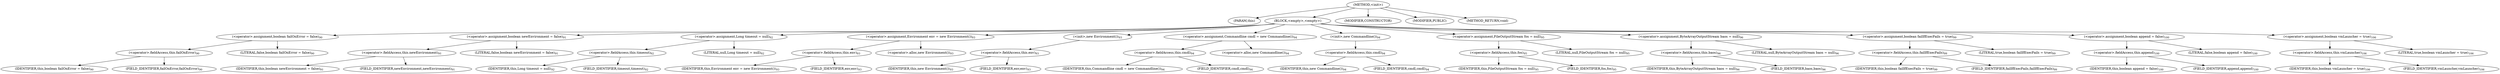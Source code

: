 digraph "&lt;init&gt;" {  
"936" [label = <(METHOD,&lt;init&gt;)> ]
"937" [label = <(PARAM,this)> ]
"938" [label = <(BLOCK,&lt;empty&gt;,&lt;empty&gt;)> ]
"939" [label = <(&lt;operator&gt;.assignment,boolean failOnError = false)<SUB>90</SUB>> ]
"940" [label = <(&lt;operator&gt;.fieldAccess,this.failOnError)<SUB>90</SUB>> ]
"941" [label = <(IDENTIFIER,this,boolean failOnError = false)<SUB>90</SUB>> ]
"942" [label = <(FIELD_IDENTIFIER,failOnError,failOnError)<SUB>90</SUB>> ]
"943" [label = <(LITERAL,false,boolean failOnError = false)<SUB>90</SUB>> ]
"944" [label = <(&lt;operator&gt;.assignment,boolean newEnvironment = false)<SUB>91</SUB>> ]
"945" [label = <(&lt;operator&gt;.fieldAccess,this.newEnvironment)<SUB>91</SUB>> ]
"946" [label = <(IDENTIFIER,this,boolean newEnvironment = false)<SUB>91</SUB>> ]
"947" [label = <(FIELD_IDENTIFIER,newEnvironment,newEnvironment)<SUB>91</SUB>> ]
"948" [label = <(LITERAL,false,boolean newEnvironment = false)<SUB>91</SUB>> ]
"949" [label = <(&lt;operator&gt;.assignment,Long timeout = null)<SUB>92</SUB>> ]
"950" [label = <(&lt;operator&gt;.fieldAccess,this.timeout)<SUB>92</SUB>> ]
"951" [label = <(IDENTIFIER,this,Long timeout = null)<SUB>92</SUB>> ]
"952" [label = <(FIELD_IDENTIFIER,timeout,timeout)<SUB>92</SUB>> ]
"953" [label = <(LITERAL,null,Long timeout = null)<SUB>92</SUB>> ]
"954" [label = <(&lt;operator&gt;.assignment,Environment env = new Environment())<SUB>93</SUB>> ]
"955" [label = <(&lt;operator&gt;.fieldAccess,this.env)<SUB>93</SUB>> ]
"956" [label = <(IDENTIFIER,this,Environment env = new Environment())<SUB>93</SUB>> ]
"957" [label = <(FIELD_IDENTIFIER,env,env)<SUB>93</SUB>> ]
"958" [label = <(&lt;operator&gt;.alloc,new Environment())<SUB>93</SUB>> ]
"959" [label = <(&lt;init&gt;,new Environment())<SUB>93</SUB>> ]
"960" [label = <(&lt;operator&gt;.fieldAccess,this.env)<SUB>93</SUB>> ]
"961" [label = <(IDENTIFIER,this,new Environment())<SUB>93</SUB>> ]
"962" [label = <(FIELD_IDENTIFIER,env,env)<SUB>93</SUB>> ]
"963" [label = <(&lt;operator&gt;.assignment,Commandline cmdl = new Commandline())<SUB>94</SUB>> ]
"964" [label = <(&lt;operator&gt;.fieldAccess,this.cmdl)<SUB>94</SUB>> ]
"965" [label = <(IDENTIFIER,this,Commandline cmdl = new Commandline())<SUB>94</SUB>> ]
"966" [label = <(FIELD_IDENTIFIER,cmdl,cmdl)<SUB>94</SUB>> ]
"967" [label = <(&lt;operator&gt;.alloc,new Commandline())<SUB>94</SUB>> ]
"968" [label = <(&lt;init&gt;,new Commandline())<SUB>94</SUB>> ]
"969" [label = <(&lt;operator&gt;.fieldAccess,this.cmdl)<SUB>94</SUB>> ]
"970" [label = <(IDENTIFIER,this,new Commandline())<SUB>94</SUB>> ]
"971" [label = <(FIELD_IDENTIFIER,cmdl,cmdl)<SUB>94</SUB>> ]
"972" [label = <(&lt;operator&gt;.assignment,FileOutputStream fos = null)<SUB>95</SUB>> ]
"973" [label = <(&lt;operator&gt;.fieldAccess,this.fos)<SUB>95</SUB>> ]
"974" [label = <(IDENTIFIER,this,FileOutputStream fos = null)<SUB>95</SUB>> ]
"975" [label = <(FIELD_IDENTIFIER,fos,fos)<SUB>95</SUB>> ]
"976" [label = <(LITERAL,null,FileOutputStream fos = null)<SUB>95</SUB>> ]
"977" [label = <(&lt;operator&gt;.assignment,ByteArrayOutputStream baos = null)<SUB>96</SUB>> ]
"978" [label = <(&lt;operator&gt;.fieldAccess,this.baos)<SUB>96</SUB>> ]
"979" [label = <(IDENTIFIER,this,ByteArrayOutputStream baos = null)<SUB>96</SUB>> ]
"980" [label = <(FIELD_IDENTIFIER,baos,baos)<SUB>96</SUB>> ]
"981" [label = <(LITERAL,null,ByteArrayOutputStream baos = null)<SUB>96</SUB>> ]
"982" [label = <(&lt;operator&gt;.assignment,boolean failIfExecFails = true)<SUB>99</SUB>> ]
"983" [label = <(&lt;operator&gt;.fieldAccess,this.failIfExecFails)<SUB>99</SUB>> ]
"984" [label = <(IDENTIFIER,this,boolean failIfExecFails = true)<SUB>99</SUB>> ]
"985" [label = <(FIELD_IDENTIFIER,failIfExecFails,failIfExecFails)<SUB>99</SUB>> ]
"986" [label = <(LITERAL,true,boolean failIfExecFails = true)<SUB>99</SUB>> ]
"987" [label = <(&lt;operator&gt;.assignment,boolean append = false)<SUB>100</SUB>> ]
"988" [label = <(&lt;operator&gt;.fieldAccess,this.append)<SUB>100</SUB>> ]
"989" [label = <(IDENTIFIER,this,boolean append = false)<SUB>100</SUB>> ]
"990" [label = <(FIELD_IDENTIFIER,append,append)<SUB>100</SUB>> ]
"991" [label = <(LITERAL,false,boolean append = false)<SUB>100</SUB>> ]
"992" [label = <(&lt;operator&gt;.assignment,boolean vmLauncher = true)<SUB>106</SUB>> ]
"993" [label = <(&lt;operator&gt;.fieldAccess,this.vmLauncher)<SUB>106</SUB>> ]
"994" [label = <(IDENTIFIER,this,boolean vmLauncher = true)<SUB>106</SUB>> ]
"995" [label = <(FIELD_IDENTIFIER,vmLauncher,vmLauncher)<SUB>106</SUB>> ]
"996" [label = <(LITERAL,true,boolean vmLauncher = true)<SUB>106</SUB>> ]
"997" [label = <(MODIFIER,CONSTRUCTOR)> ]
"998" [label = <(MODIFIER,PUBLIC)> ]
"999" [label = <(METHOD_RETURN,void)> ]
  "936" -> "937" 
  "936" -> "938" 
  "936" -> "997" 
  "936" -> "998" 
  "936" -> "999" 
  "938" -> "939" 
  "938" -> "944" 
  "938" -> "949" 
  "938" -> "954" 
  "938" -> "959" 
  "938" -> "963" 
  "938" -> "968" 
  "938" -> "972" 
  "938" -> "977" 
  "938" -> "982" 
  "938" -> "987" 
  "938" -> "992" 
  "939" -> "940" 
  "939" -> "943" 
  "940" -> "941" 
  "940" -> "942" 
  "944" -> "945" 
  "944" -> "948" 
  "945" -> "946" 
  "945" -> "947" 
  "949" -> "950" 
  "949" -> "953" 
  "950" -> "951" 
  "950" -> "952" 
  "954" -> "955" 
  "954" -> "958" 
  "955" -> "956" 
  "955" -> "957" 
  "959" -> "960" 
  "960" -> "961" 
  "960" -> "962" 
  "963" -> "964" 
  "963" -> "967" 
  "964" -> "965" 
  "964" -> "966" 
  "968" -> "969" 
  "969" -> "970" 
  "969" -> "971" 
  "972" -> "973" 
  "972" -> "976" 
  "973" -> "974" 
  "973" -> "975" 
  "977" -> "978" 
  "977" -> "981" 
  "978" -> "979" 
  "978" -> "980" 
  "982" -> "983" 
  "982" -> "986" 
  "983" -> "984" 
  "983" -> "985" 
  "987" -> "988" 
  "987" -> "991" 
  "988" -> "989" 
  "988" -> "990" 
  "992" -> "993" 
  "992" -> "996" 
  "993" -> "994" 
  "993" -> "995" 
}

